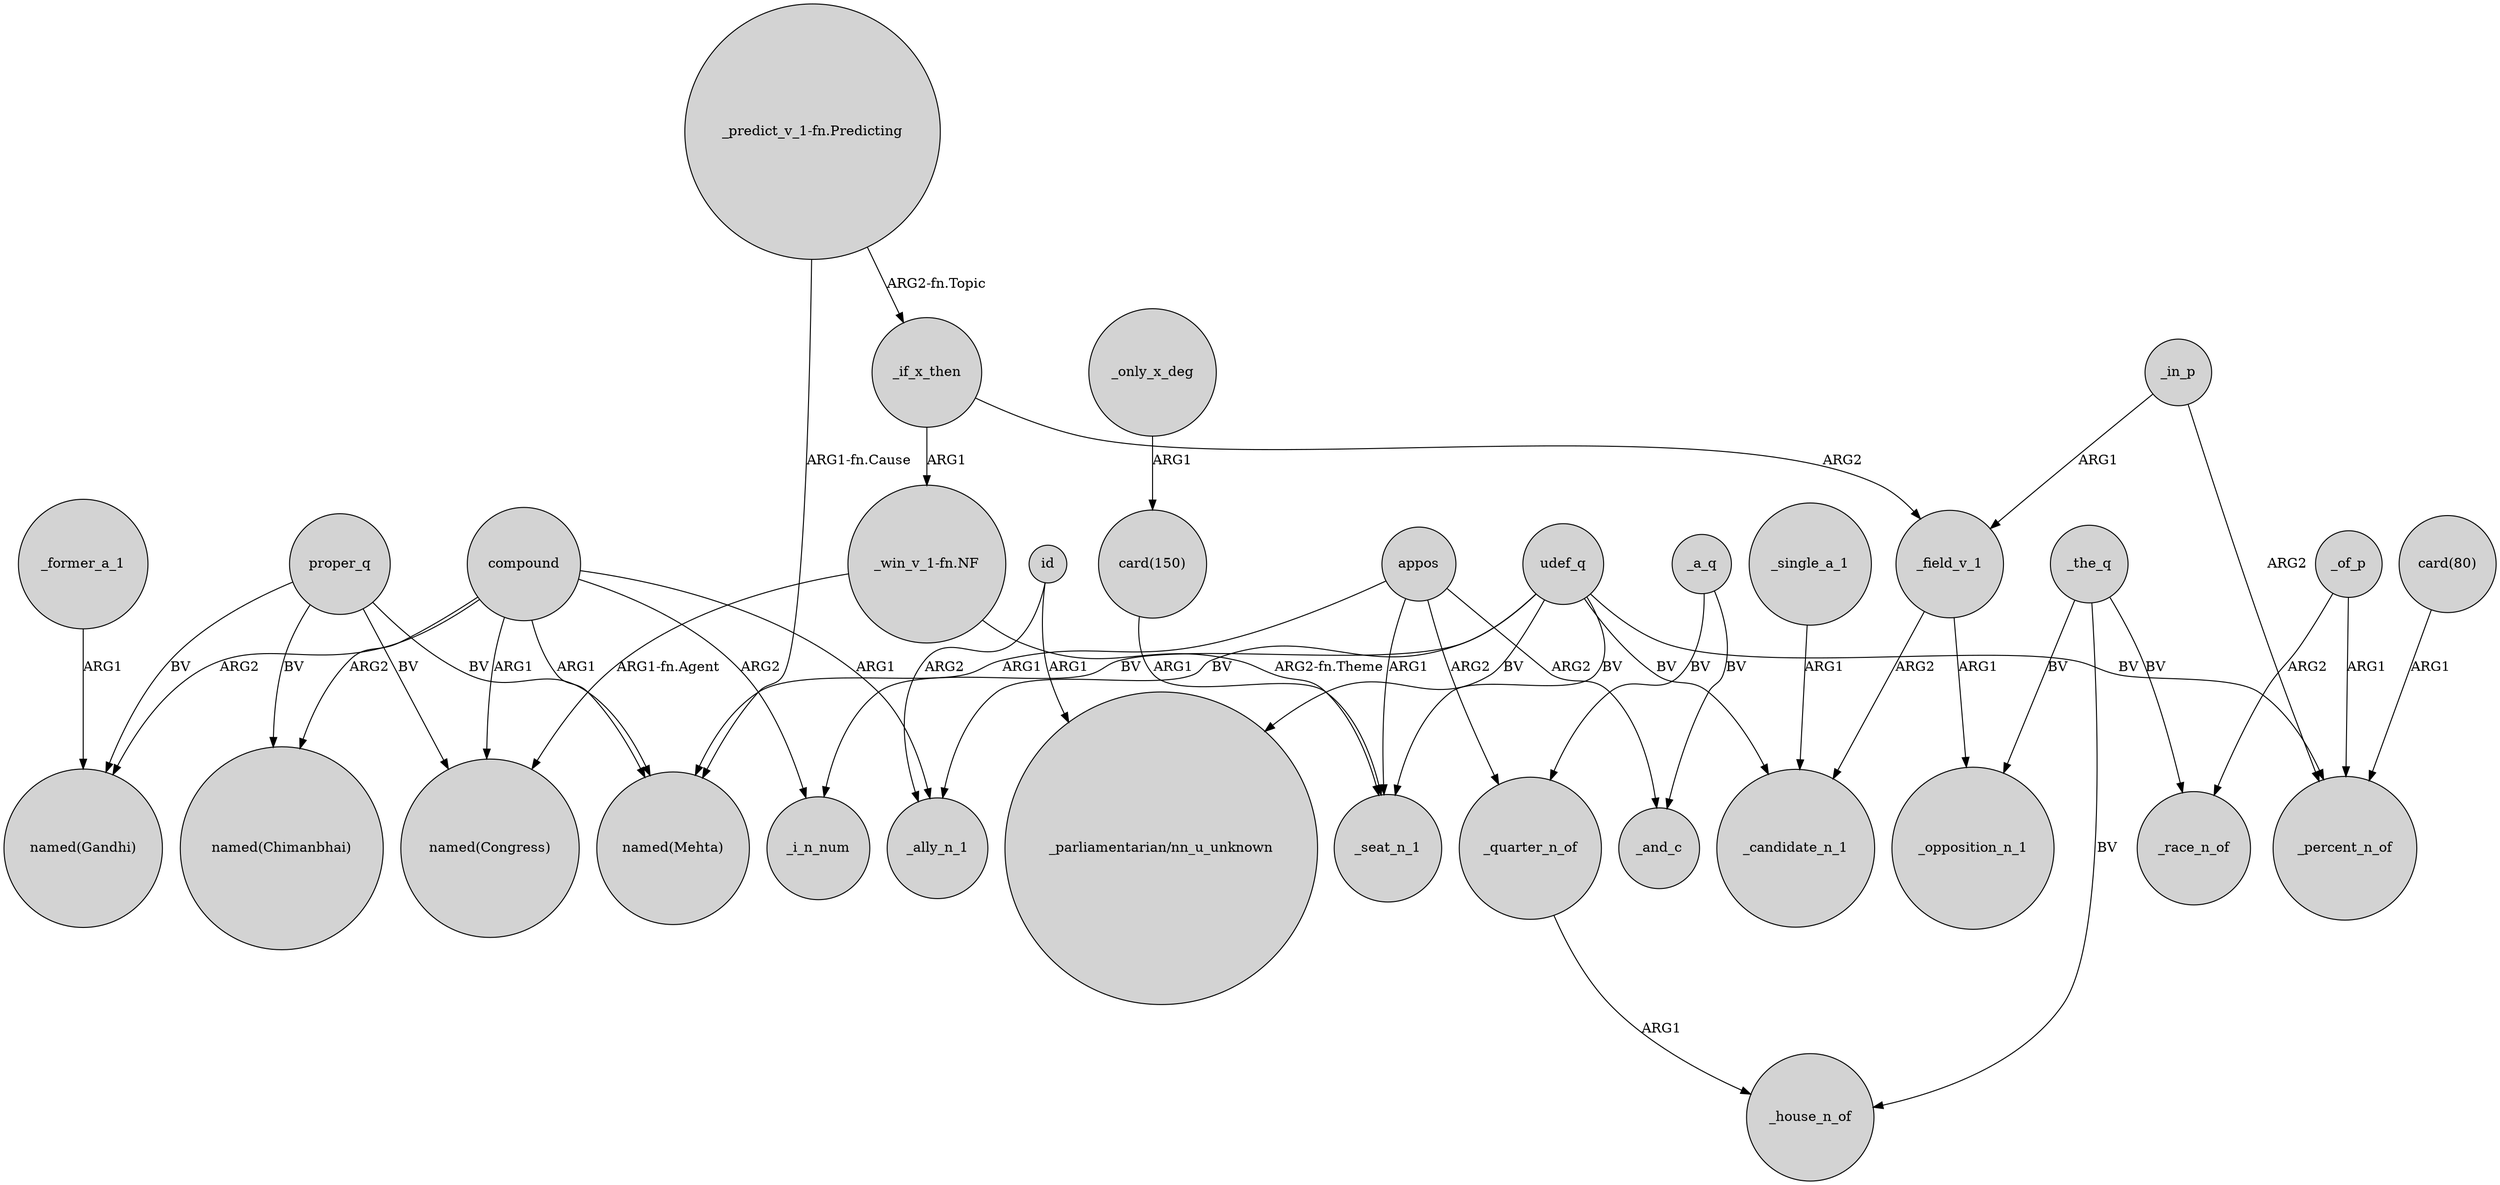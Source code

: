 digraph {
	node [shape=circle style=filled]
	proper_q -> "named(Chimanbhai)" [label=BV]
	compound -> _i_n_num [label=ARG2]
	proper_q -> "named(Gandhi)" [label=BV]
	_the_q -> _house_n_of [label=BV]
	_the_q -> _opposition_n_1 [label=BV]
	_single_a_1 -> _candidate_n_1 [label=ARG1]
	compound -> "named(Gandhi)" [label=ARG2]
	proper_q -> "named(Mehta)" [label=BV]
	appos -> _seat_n_1 [label=ARG1]
	compound -> _ally_n_1 [label=ARG1]
	compound -> "named(Chimanbhai)" [label=ARG2]
	_in_p -> _percent_n_of [label=ARG2]
	"_win_v_1-fn.NF" -> "named(Congress)" [label="ARG1-fn.Agent"]
	id -> _ally_n_1 [label=ARG2]
	"card(150)" -> _seat_n_1 [label=ARG1]
	appos -> _quarter_n_of [label=ARG2]
	_the_q -> _race_n_of [label=BV]
	compound -> "named(Mehta)" [label=ARG1]
	id -> "_parliamentarian/nn_u_unknown" [label=ARG1]
	proper_q -> "named(Congress)" [label=BV]
	udef_q -> _i_n_num [label=BV]
	"_win_v_1-fn.NF" -> _seat_n_1 [label="ARG2-fn.Theme"]
	_of_p -> _percent_n_of [label=ARG1]
	_field_v_1 -> _opposition_n_1 [label=ARG1]
	compound -> "named(Congress)" [label=ARG1]
	"_predict_v_1-fn.Predicting" -> _if_x_then [label="ARG2-fn.Topic"]
	_if_x_then -> _field_v_1 [label=ARG2]
	appos -> _and_c [label=ARG2]
	_a_q -> _and_c [label=BV]
	"card(80)" -> _percent_n_of [label=ARG1]
	_of_p -> _race_n_of [label=ARG2]
	_a_q -> _quarter_n_of [label=BV]
	udef_q -> "_parliamentarian/nn_u_unknown" [label=BV]
	udef_q -> _ally_n_1 [label=BV]
	appos -> "named(Mehta)" [label=ARG1]
	"_predict_v_1-fn.Predicting" -> "named(Mehta)" [label="ARG1-fn.Cause"]
	_former_a_1 -> "named(Gandhi)" [label=ARG1]
	udef_q -> _seat_n_1 [label=BV]
	_in_p -> _field_v_1 [label=ARG1]
	udef_q -> _percent_n_of [label=BV]
	_if_x_then -> "_win_v_1-fn.NF" [label=ARG1]
	_only_x_deg -> "card(150)" [label=ARG1]
	_field_v_1 -> _candidate_n_1 [label=ARG2]
	udef_q -> _candidate_n_1 [label=BV]
	_quarter_n_of -> _house_n_of [label=ARG1]
}
